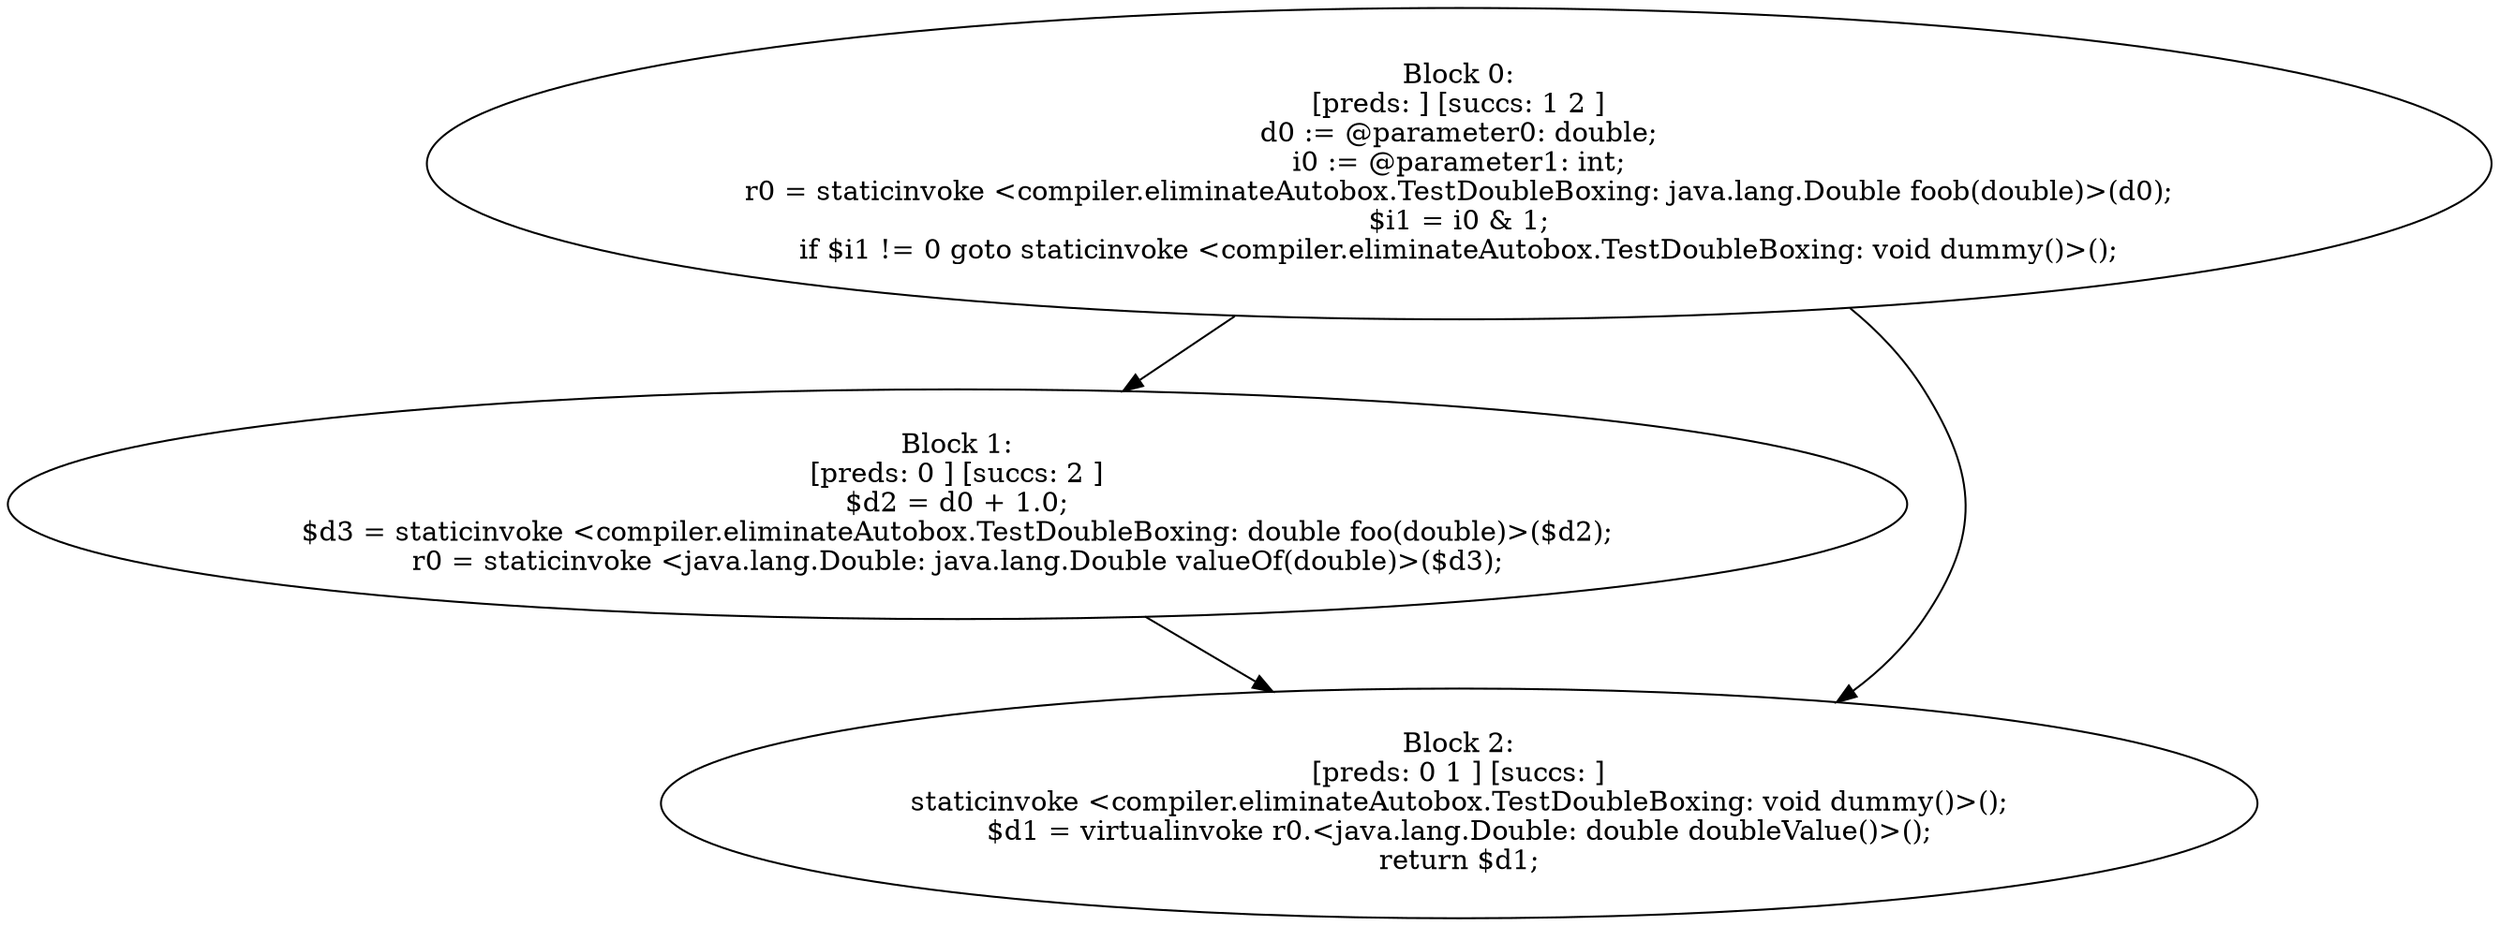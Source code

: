 digraph "unitGraph" {
    "Block 0:
[preds: ] [succs: 1 2 ]
d0 := @parameter0: double;
i0 := @parameter1: int;
r0 = staticinvoke <compiler.eliminateAutobox.TestDoubleBoxing: java.lang.Double foob(double)>(d0);
$i1 = i0 & 1;
if $i1 != 0 goto staticinvoke <compiler.eliminateAutobox.TestDoubleBoxing: void dummy()>();
"
    "Block 1:
[preds: 0 ] [succs: 2 ]
$d2 = d0 + 1.0;
$d3 = staticinvoke <compiler.eliminateAutobox.TestDoubleBoxing: double foo(double)>($d2);
r0 = staticinvoke <java.lang.Double: java.lang.Double valueOf(double)>($d3);
"
    "Block 2:
[preds: 0 1 ] [succs: ]
staticinvoke <compiler.eliminateAutobox.TestDoubleBoxing: void dummy()>();
$d1 = virtualinvoke r0.<java.lang.Double: double doubleValue()>();
return $d1;
"
    "Block 0:
[preds: ] [succs: 1 2 ]
d0 := @parameter0: double;
i0 := @parameter1: int;
r0 = staticinvoke <compiler.eliminateAutobox.TestDoubleBoxing: java.lang.Double foob(double)>(d0);
$i1 = i0 & 1;
if $i1 != 0 goto staticinvoke <compiler.eliminateAutobox.TestDoubleBoxing: void dummy()>();
"->"Block 1:
[preds: 0 ] [succs: 2 ]
$d2 = d0 + 1.0;
$d3 = staticinvoke <compiler.eliminateAutobox.TestDoubleBoxing: double foo(double)>($d2);
r0 = staticinvoke <java.lang.Double: java.lang.Double valueOf(double)>($d3);
";
    "Block 0:
[preds: ] [succs: 1 2 ]
d0 := @parameter0: double;
i0 := @parameter1: int;
r0 = staticinvoke <compiler.eliminateAutobox.TestDoubleBoxing: java.lang.Double foob(double)>(d0);
$i1 = i0 & 1;
if $i1 != 0 goto staticinvoke <compiler.eliminateAutobox.TestDoubleBoxing: void dummy()>();
"->"Block 2:
[preds: 0 1 ] [succs: ]
staticinvoke <compiler.eliminateAutobox.TestDoubleBoxing: void dummy()>();
$d1 = virtualinvoke r0.<java.lang.Double: double doubleValue()>();
return $d1;
";
    "Block 1:
[preds: 0 ] [succs: 2 ]
$d2 = d0 + 1.0;
$d3 = staticinvoke <compiler.eliminateAutobox.TestDoubleBoxing: double foo(double)>($d2);
r0 = staticinvoke <java.lang.Double: java.lang.Double valueOf(double)>($d3);
"->"Block 2:
[preds: 0 1 ] [succs: ]
staticinvoke <compiler.eliminateAutobox.TestDoubleBoxing: void dummy()>();
$d1 = virtualinvoke r0.<java.lang.Double: double doubleValue()>();
return $d1;
";
}
